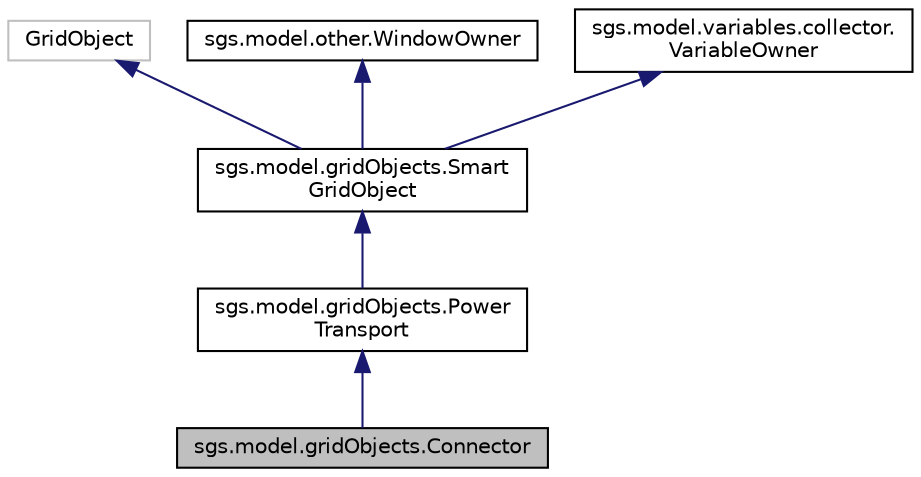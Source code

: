 digraph "sgs.model.gridObjects.Connector"
{
  edge [fontname="Helvetica",fontsize="10",labelfontname="Helvetica",labelfontsize="10"];
  node [fontname="Helvetica",fontsize="10",shape=record];
  Node1 [label="sgs.model.gridObjects.Connector",height=0.2,width=0.4,color="black", fillcolor="grey75", style="filled" fontcolor="black"];
  Node2 -> Node1 [dir="back",color="midnightblue",fontsize="10",style="solid"];
  Node2 [label="sgs.model.gridObjects.Power\lTransport",height=0.2,width=0.4,color="black", fillcolor="white", style="filled",URL="$classsgs_1_1model_1_1grid_objects_1_1_power_transport.html"];
  Node3 -> Node2 [dir="back",color="midnightblue",fontsize="10",style="solid"];
  Node3 [label="sgs.model.gridObjects.Smart\lGridObject",height=0.2,width=0.4,color="black", fillcolor="white", style="filled",URL="$classsgs_1_1model_1_1grid_objects_1_1_smart_grid_object.html"];
  Node4 -> Node3 [dir="back",color="midnightblue",fontsize="10",style="solid"];
  Node4 [label="GridObject",height=0.2,width=0.4,color="grey75", fillcolor="white", style="filled"];
  Node5 -> Node3 [dir="back",color="midnightblue",fontsize="10",style="solid"];
  Node5 [label="sgs.model.other.WindowOwner",height=0.2,width=0.4,color="black", fillcolor="white", style="filled",URL="$interfacesgs_1_1model_1_1other_1_1_window_owner.html"];
  Node6 -> Node3 [dir="back",color="midnightblue",fontsize="10",style="solid"];
  Node6 [label="sgs.model.variables.collector.\lVariableOwner",height=0.2,width=0.4,color="black", fillcolor="white", style="filled",URL="$interfacesgs_1_1model_1_1variables_1_1collector_1_1_variable_owner.html"];
}

